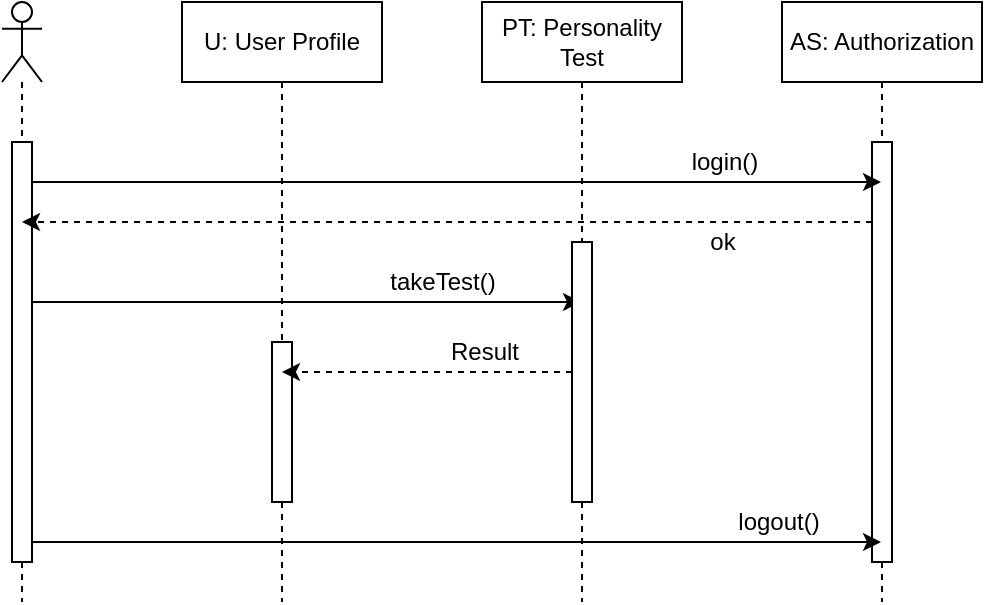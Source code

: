 <mxfile version="10.4.6" type="github"><diagram id="8vlrF2bbRbG3bw_-4cB2" name="Page-1"><mxGraphModel dx="870" dy="439" grid="1" gridSize="10" guides="1" tooltips="1" connect="1" arrows="1" fold="1" page="1" pageScale="1" pageWidth="850" pageHeight="1100" math="0" shadow="0"><root><mxCell id="0"/><mxCell id="1" parent="0"/><mxCell id="SieEIQZ8fGtMmwyJ4Ek8-3" value="U: User Profile" style="shape=umlLifeline;perimeter=lifelinePerimeter;whiteSpace=wrap;html=1;container=1;collapsible=0;recursiveResize=0;outlineConnect=0;" parent="1" vertex="1"><mxGeometry x="210" y="40" width="100" height="300" as="geometry"/></mxCell><mxCell id="SieEIQZ8fGtMmwyJ4Ek8-8" value="" style="html=1;points=[];perimeter=orthogonalPerimeter;" parent="SieEIQZ8fGtMmwyJ4Ek8-3" vertex="1"><mxGeometry x="45" y="170" width="10" height="80" as="geometry"/></mxCell><mxCell id="SieEIQZ8fGtMmwyJ4Ek8-4" value="AS: Authorization" style="shape=umlLifeline;perimeter=lifelinePerimeter;whiteSpace=wrap;html=1;container=1;collapsible=0;recursiveResize=0;outlineConnect=0;" parent="1" vertex="1"><mxGeometry x="510" y="40" width="100" height="300" as="geometry"/></mxCell><mxCell id="SieEIQZ8fGtMmwyJ4Ek8-10" value="" style="html=1;points=[];perimeter=orthogonalPerimeter;" parent="SieEIQZ8fGtMmwyJ4Ek8-4" vertex="1"><mxGeometry x="45" y="70" width="10" height="210" as="geometry"/></mxCell><mxCell id="SieEIQZ8fGtMmwyJ4Ek8-17" style="edgeStyle=orthogonalEdgeStyle;rounded=0;orthogonalLoop=1;jettySize=auto;html=1;" parent="1" source="SieEIQZ8fGtMmwyJ4Ek8-5" target="SieEIQZ8fGtMmwyJ4Ek8-15" edge="1"><mxGeometry relative="1" as="geometry"/></mxCell><mxCell id="SieEIQZ8fGtMmwyJ4Ek8-18" value="takeTest()" style="text;html=1;resizable=0;points=[];align=center;verticalAlign=middle;labelBackgroundColor=#ffffff;" parent="SieEIQZ8fGtMmwyJ4Ek8-17" vertex="1" connectable="0"><mxGeometry x="0.37" y="2" relative="1" as="geometry"><mxPoint x="18.5" y="-8" as="offset"/></mxGeometry></mxCell><mxCell id="SieEIQZ8fGtMmwyJ4Ek8-5" value="" style="shape=umlLifeline;participant=umlActor;perimeter=lifelinePerimeter;whiteSpace=wrap;html=1;container=1;collapsible=0;recursiveResize=0;verticalAlign=top;spacingTop=36;labelBackgroundColor=#ffffff;outlineConnect=0;" parent="1" vertex="1"><mxGeometry x="120" y="40" width="20" height="300" as="geometry"/></mxCell><mxCell id="SieEIQZ8fGtMmwyJ4Ek8-6" value="" style="html=1;points=[];perimeter=orthogonalPerimeter;" parent="SieEIQZ8fGtMmwyJ4Ek8-5" vertex="1"><mxGeometry x="5" y="70" width="10" height="210" as="geometry"/></mxCell><mxCell id="SieEIQZ8fGtMmwyJ4Ek8-11" style="edgeStyle=orthogonalEdgeStyle;rounded=0;orthogonalLoop=1;jettySize=auto;html=1;" parent="1" source="SieEIQZ8fGtMmwyJ4Ek8-6" target="SieEIQZ8fGtMmwyJ4Ek8-4" edge="1"><mxGeometry relative="1" as="geometry"><Array as="points"><mxPoint x="190" y="130"/><mxPoint x="190" y="130"/></Array></mxGeometry></mxCell><mxCell id="SieEIQZ8fGtMmwyJ4Ek8-12" value="login()" style="text;html=1;resizable=0;points=[];align=center;verticalAlign=middle;labelBackgroundColor=#ffffff;" parent="SieEIQZ8fGtMmwyJ4Ek8-11" vertex="1" connectable="0"><mxGeometry x="0.373" y="3" relative="1" as="geometry"><mxPoint x="54" y="-7" as="offset"/></mxGeometry></mxCell><mxCell id="SieEIQZ8fGtMmwyJ4Ek8-13" style="edgeStyle=orthogonalEdgeStyle;rounded=0;orthogonalLoop=1;jettySize=auto;html=1;dashed=1;" parent="1" source="SieEIQZ8fGtMmwyJ4Ek8-10" target="SieEIQZ8fGtMmwyJ4Ek8-5" edge="1"><mxGeometry relative="1" as="geometry"><Array as="points"><mxPoint x="200" y="150"/><mxPoint x="200" y="150"/></Array></mxGeometry></mxCell><mxCell id="SieEIQZ8fGtMmwyJ4Ek8-14" value="ok" style="text;html=1;resizable=0;points=[];align=center;verticalAlign=middle;labelBackgroundColor=#ffffff;" parent="SieEIQZ8fGtMmwyJ4Ek8-13" vertex="1" connectable="0"><mxGeometry x="0.506" y="17" relative="1" as="geometry"><mxPoint x="245" y="-7" as="offset"/></mxGeometry></mxCell><mxCell id="SieEIQZ8fGtMmwyJ4Ek8-15" value="PT: Personality Test" style="shape=umlLifeline;perimeter=lifelinePerimeter;whiteSpace=wrap;html=1;container=1;collapsible=0;recursiveResize=0;outlineConnect=0;" parent="1" vertex="1"><mxGeometry x="360" y="40" width="100" height="300" as="geometry"/></mxCell><mxCell id="SieEIQZ8fGtMmwyJ4Ek8-16" value="" style="html=1;points=[];perimeter=orthogonalPerimeter;" parent="SieEIQZ8fGtMmwyJ4Ek8-15" vertex="1"><mxGeometry x="45" y="120" width="10" height="130" as="geometry"/></mxCell><mxCell id="SieEIQZ8fGtMmwyJ4Ek8-20" style="edgeStyle=orthogonalEdgeStyle;rounded=0;orthogonalLoop=1;jettySize=auto;html=1;dashed=1;" parent="1" source="SieEIQZ8fGtMmwyJ4Ek8-16" target="SieEIQZ8fGtMmwyJ4Ek8-3" edge="1"><mxGeometry relative="1" as="geometry"><Array as="points"><mxPoint x="310" y="225"/><mxPoint x="310" y="225"/></Array></mxGeometry></mxCell><mxCell id="SieEIQZ8fGtMmwyJ4Ek8-21" value="Result" style="text;html=1;resizable=0;points=[];align=center;verticalAlign=middle;labelBackgroundColor=#ffffff;" parent="SieEIQZ8fGtMmwyJ4Ek8-20" vertex="1" connectable="0"><mxGeometry x="-0.193" relative="1" as="geometry"><mxPoint x="14" y="-10" as="offset"/></mxGeometry></mxCell><mxCell id="SieEIQZ8fGtMmwyJ4Ek8-22" style="edgeStyle=orthogonalEdgeStyle;rounded=0;orthogonalLoop=1;jettySize=auto;html=1;" parent="1" source="SieEIQZ8fGtMmwyJ4Ek8-6" target="SieEIQZ8fGtMmwyJ4Ek8-4" edge="1"><mxGeometry relative="1" as="geometry"><Array as="points"><mxPoint x="450" y="310"/><mxPoint x="450" y="310"/></Array></mxGeometry></mxCell><mxCell id="SieEIQZ8fGtMmwyJ4Ek8-23" value="logout()" style="text;html=1;resizable=0;points=[];align=center;verticalAlign=middle;labelBackgroundColor=#ffffff;" parent="SieEIQZ8fGtMmwyJ4Ek8-22" vertex="1" connectable="0"><mxGeometry x="0.768" relative="1" as="geometry"><mxPoint x="-2.5" y="-10" as="offset"/></mxGeometry></mxCell></root></mxGraphModel></diagram></mxfile>